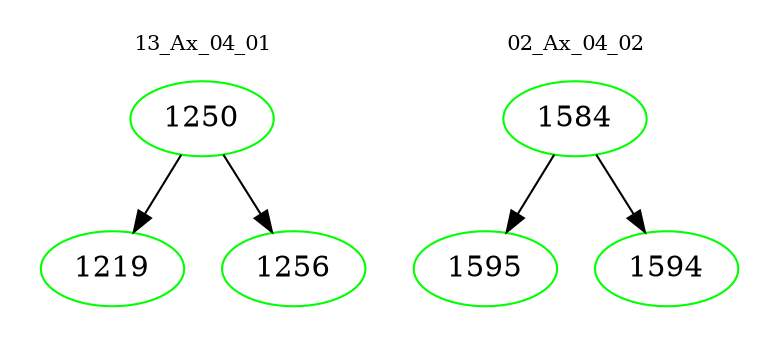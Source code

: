 digraph{
subgraph cluster_0 {
color = white
label = "13_Ax_04_01";
fontsize=10;
T0_1250 [label="1250", color="green"]
T0_1250 -> T0_1219 [color="black"]
T0_1219 [label="1219", color="green"]
T0_1250 -> T0_1256 [color="black"]
T0_1256 [label="1256", color="green"]
}
subgraph cluster_1 {
color = white
label = "02_Ax_04_02";
fontsize=10;
T1_1584 [label="1584", color="green"]
T1_1584 -> T1_1595 [color="black"]
T1_1595 [label="1595", color="green"]
T1_1584 -> T1_1594 [color="black"]
T1_1594 [label="1594", color="green"]
}
}

